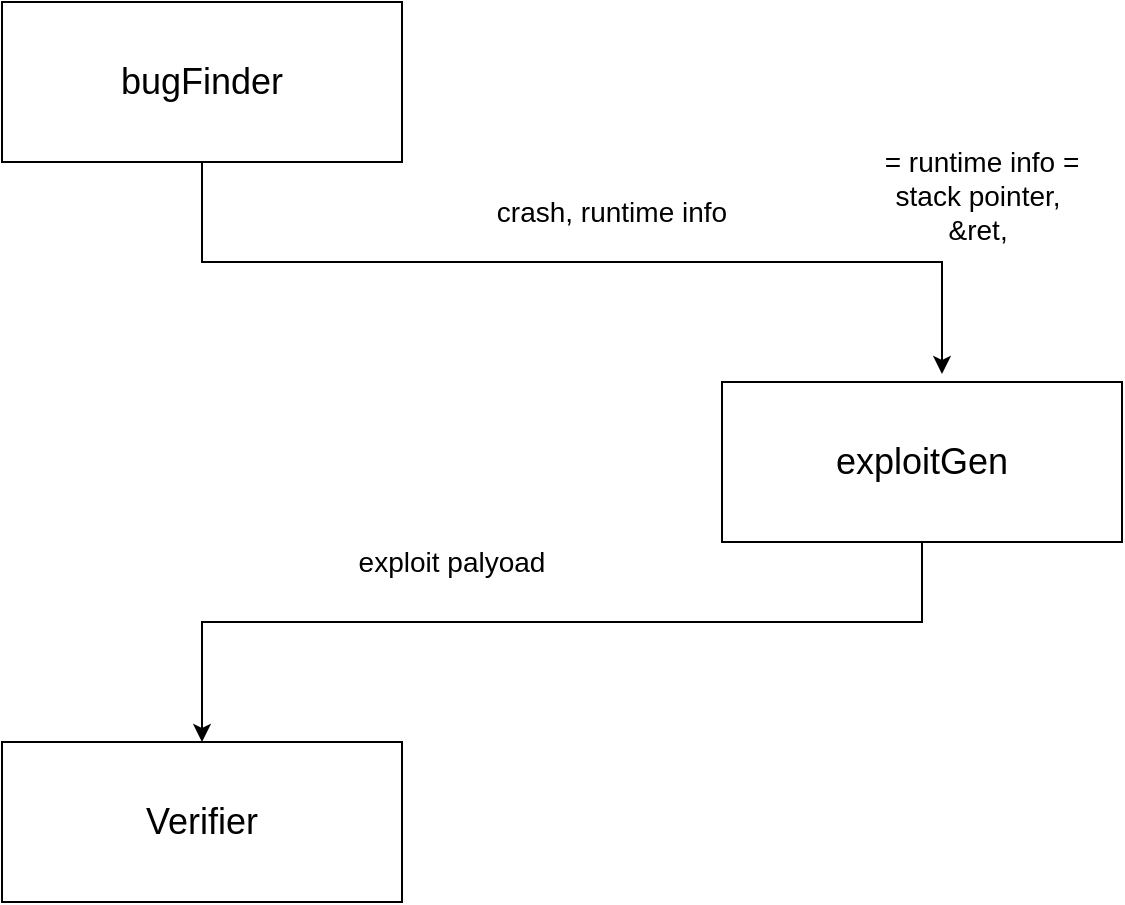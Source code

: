 <mxfile version="14.6.3" type="github">
  <diagram id="WixDSlVz4AtBExCVtjPL" name="Page-1">
    <mxGraphModel dx="1422" dy="804" grid="1" gridSize="10" guides="1" tooltips="1" connect="1" arrows="1" fold="1" page="1" pageScale="1" pageWidth="827" pageHeight="1169" math="0" shadow="0">
      <root>
        <mxCell id="0" />
        <mxCell id="1" parent="0" />
        <mxCell id="zacvd8_DlDjoZ1fdVR3f-2" style="edgeStyle=orthogonalEdgeStyle;rounded=0;orthogonalLoop=1;jettySize=auto;html=1;" edge="1" parent="1" source="NhIu7t_ci5jHM26kiFjz-2">
          <mxGeometry relative="1" as="geometry">
            <mxPoint x="630" y="426" as="targetPoint" />
            <Array as="points">
              <mxPoint x="260" y="370" />
              <mxPoint x="630" y="370" />
            </Array>
          </mxGeometry>
        </mxCell>
        <mxCell id="NhIu7t_ci5jHM26kiFjz-2" value="&lt;font style=&quot;font-size: 18px&quot;&gt;bugFinder&lt;/font&gt;" style="rounded=0;whiteSpace=wrap;html=1;" parent="1" vertex="1">
          <mxGeometry x="160" y="240" width="200" height="80" as="geometry" />
        </mxCell>
        <mxCell id="zacvd8_DlDjoZ1fdVR3f-3" style="edgeStyle=orthogonalEdgeStyle;rounded=0;orthogonalLoop=1;jettySize=auto;html=1;entryX=0.5;entryY=0;entryDx=0;entryDy=0;" edge="1" parent="1" source="NhIu7t_ci5jHM26kiFjz-3" target="NhIu7t_ci5jHM26kiFjz-9">
          <mxGeometry relative="1" as="geometry">
            <Array as="points">
              <mxPoint x="620" y="550" />
              <mxPoint x="260" y="550" />
            </Array>
          </mxGeometry>
        </mxCell>
        <mxCell id="NhIu7t_ci5jHM26kiFjz-3" value="&lt;span style=&quot;font-size: 18px&quot;&gt;exploitGen&lt;/span&gt;" style="rounded=0;whiteSpace=wrap;html=1;" parent="1" vertex="1">
          <mxGeometry x="520" y="430" width="200" height="80" as="geometry" />
        </mxCell>
        <mxCell id="NhIu7t_ci5jHM26kiFjz-7" value="&lt;font style=&quot;font-size: 14px&quot;&gt;crash, runtime info&lt;br&gt;&lt;/font&gt;" style="text;html=1;strokeColor=none;fillColor=none;align=center;verticalAlign=middle;whiteSpace=wrap;rounded=0;" parent="1" vertex="1">
          <mxGeometry x="400" y="325" width="130" height="40" as="geometry" />
        </mxCell>
        <mxCell id="NhIu7t_ci5jHM26kiFjz-8" value="&lt;font style=&quot;font-size: 14px&quot;&gt;= runtime info =&lt;br&gt;stack pointer,&amp;nbsp;&lt;br&gt;&amp;amp;ret,&amp;nbsp;&lt;br&gt;&lt;br&gt;&lt;/font&gt;" style="text;html=1;strokeColor=none;fillColor=none;align=center;verticalAlign=middle;whiteSpace=wrap;rounded=0;" parent="1" vertex="1">
          <mxGeometry x="590" y="300" width="120" height="90" as="geometry" />
        </mxCell>
        <mxCell id="NhIu7t_ci5jHM26kiFjz-9" value="&lt;span style=&quot;font-size: 18px&quot;&gt;Verifier&lt;/span&gt;" style="rounded=0;whiteSpace=wrap;html=1;" parent="1" vertex="1">
          <mxGeometry x="160" y="610" width="200" height="80" as="geometry" />
        </mxCell>
        <mxCell id="zacvd8_DlDjoZ1fdVR3f-5" value="&lt;font style=&quot;font-size: 14px&quot;&gt;exploit palyoad&lt;br&gt;&lt;/font&gt;" style="text;html=1;strokeColor=none;fillColor=none;align=center;verticalAlign=middle;whiteSpace=wrap;rounded=0;" vertex="1" parent="1">
          <mxGeometry x="310" y="490" width="150" height="60" as="geometry" />
        </mxCell>
      </root>
    </mxGraphModel>
  </diagram>
</mxfile>
